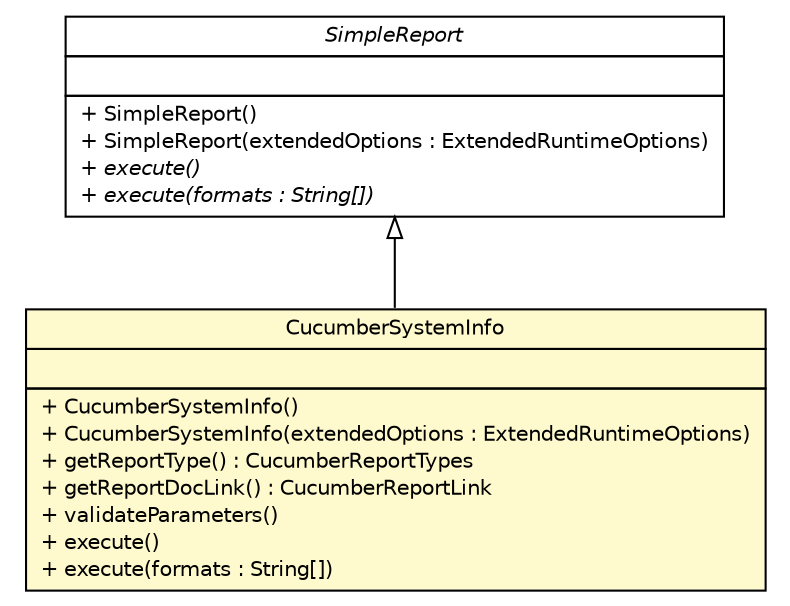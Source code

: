 #!/usr/local/bin/dot
#
# Class diagram 
# Generated by UMLGraph version R5_6 (http://www.umlgraph.org/)
#

digraph G {
	edge [fontname="Helvetica",fontsize=10,labelfontname="Helvetica",labelfontsize=10];
	node [fontname="Helvetica",fontsize=10,shape=plaintext];
	nodesep=0.25;
	ranksep=0.5;
	// com.github.mkolisnyk.cucumber.reporting.CucumberSystemInfo
	c7179 [label=<<table title="com.github.mkolisnyk.cucumber.reporting.CucumberSystemInfo" border="0" cellborder="1" cellspacing="0" cellpadding="2" port="p" bgcolor="lemonChiffon" href="./CucumberSystemInfo.html">
		<tr><td><table border="0" cellspacing="0" cellpadding="1">
<tr><td align="center" balign="center"> CucumberSystemInfo </td></tr>
		</table></td></tr>
		<tr><td><table border="0" cellspacing="0" cellpadding="1">
<tr><td align="left" balign="left">  </td></tr>
		</table></td></tr>
		<tr><td><table border="0" cellspacing="0" cellpadding="1">
<tr><td align="left" balign="left"> + CucumberSystemInfo() </td></tr>
<tr><td align="left" balign="left"> + CucumberSystemInfo(extendedOptions : ExtendedRuntimeOptions) </td></tr>
<tr><td align="left" balign="left"> + getReportType() : CucumberReportTypes </td></tr>
<tr><td align="left" balign="left"> + getReportDocLink() : CucumberReportLink </td></tr>
<tr><td align="left" balign="left"> + validateParameters() </td></tr>
<tr><td align="left" balign="left"> + execute() </td></tr>
<tr><td align="left" balign="left"> + execute(formats : String[]) </td></tr>
		</table></td></tr>
		</table>>, URL="./CucumberSystemInfo.html", fontname="Helvetica", fontcolor="black", fontsize=10.0];
	// com.github.mkolisnyk.cucumber.reporting.interfaces.SimpleReport
	c7191 [label=<<table title="com.github.mkolisnyk.cucumber.reporting.interfaces.SimpleReport" border="0" cellborder="1" cellspacing="0" cellpadding="2" port="p" href="./interfaces/SimpleReport.html">
		<tr><td><table border="0" cellspacing="0" cellpadding="1">
<tr><td align="center" balign="center"><font face="Helvetica-Oblique"> SimpleReport </font></td></tr>
		</table></td></tr>
		<tr><td><table border="0" cellspacing="0" cellpadding="1">
<tr><td align="left" balign="left">  </td></tr>
		</table></td></tr>
		<tr><td><table border="0" cellspacing="0" cellpadding="1">
<tr><td align="left" balign="left"> + SimpleReport() </td></tr>
<tr><td align="left" balign="left"> + SimpleReport(extendedOptions : ExtendedRuntimeOptions) </td></tr>
<tr><td align="left" balign="left"><font face="Helvetica-Oblique" point-size="10.0"> + execute() </font></td></tr>
<tr><td align="left" balign="left"><font face="Helvetica-Oblique" point-size="10.0"> + execute(formats : String[]) </font></td></tr>
		</table></td></tr>
		</table>>, URL="./interfaces/SimpleReport.html", fontname="Helvetica", fontcolor="black", fontsize=10.0];
	//com.github.mkolisnyk.cucumber.reporting.CucumberSystemInfo extends com.github.mkolisnyk.cucumber.reporting.interfaces.SimpleReport
	c7191:p -> c7179:p [dir=back,arrowtail=empty];
}

